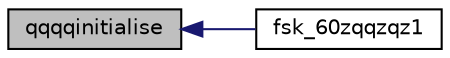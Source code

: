 digraph "qqqqinitialise"
{
  edge [fontname="Helvetica",fontsize="10",labelfontname="Helvetica",labelfontsize="10"];
  node [fontname="Helvetica",fontsize="10",shape=record];
  rankdir="LR";
  Node1814 [label="qqqqinitialise",height=0.2,width=0.4,color="black", fillcolor="grey75", style="filled", fontcolor="black"];
  Node1814 -> Node1815 [dir="back",color="midnightblue",fontsize="10",style="solid",fontname="Helvetica"];
  Node1815 [label="fsk_60zqqzqz1",height=0.2,width=0.4,color="black", fillcolor="white", style="filled",URL="$inszt__fsk_8c.html#a7448f20b9d953162c4ea5d9e6fc51c14"];
}
